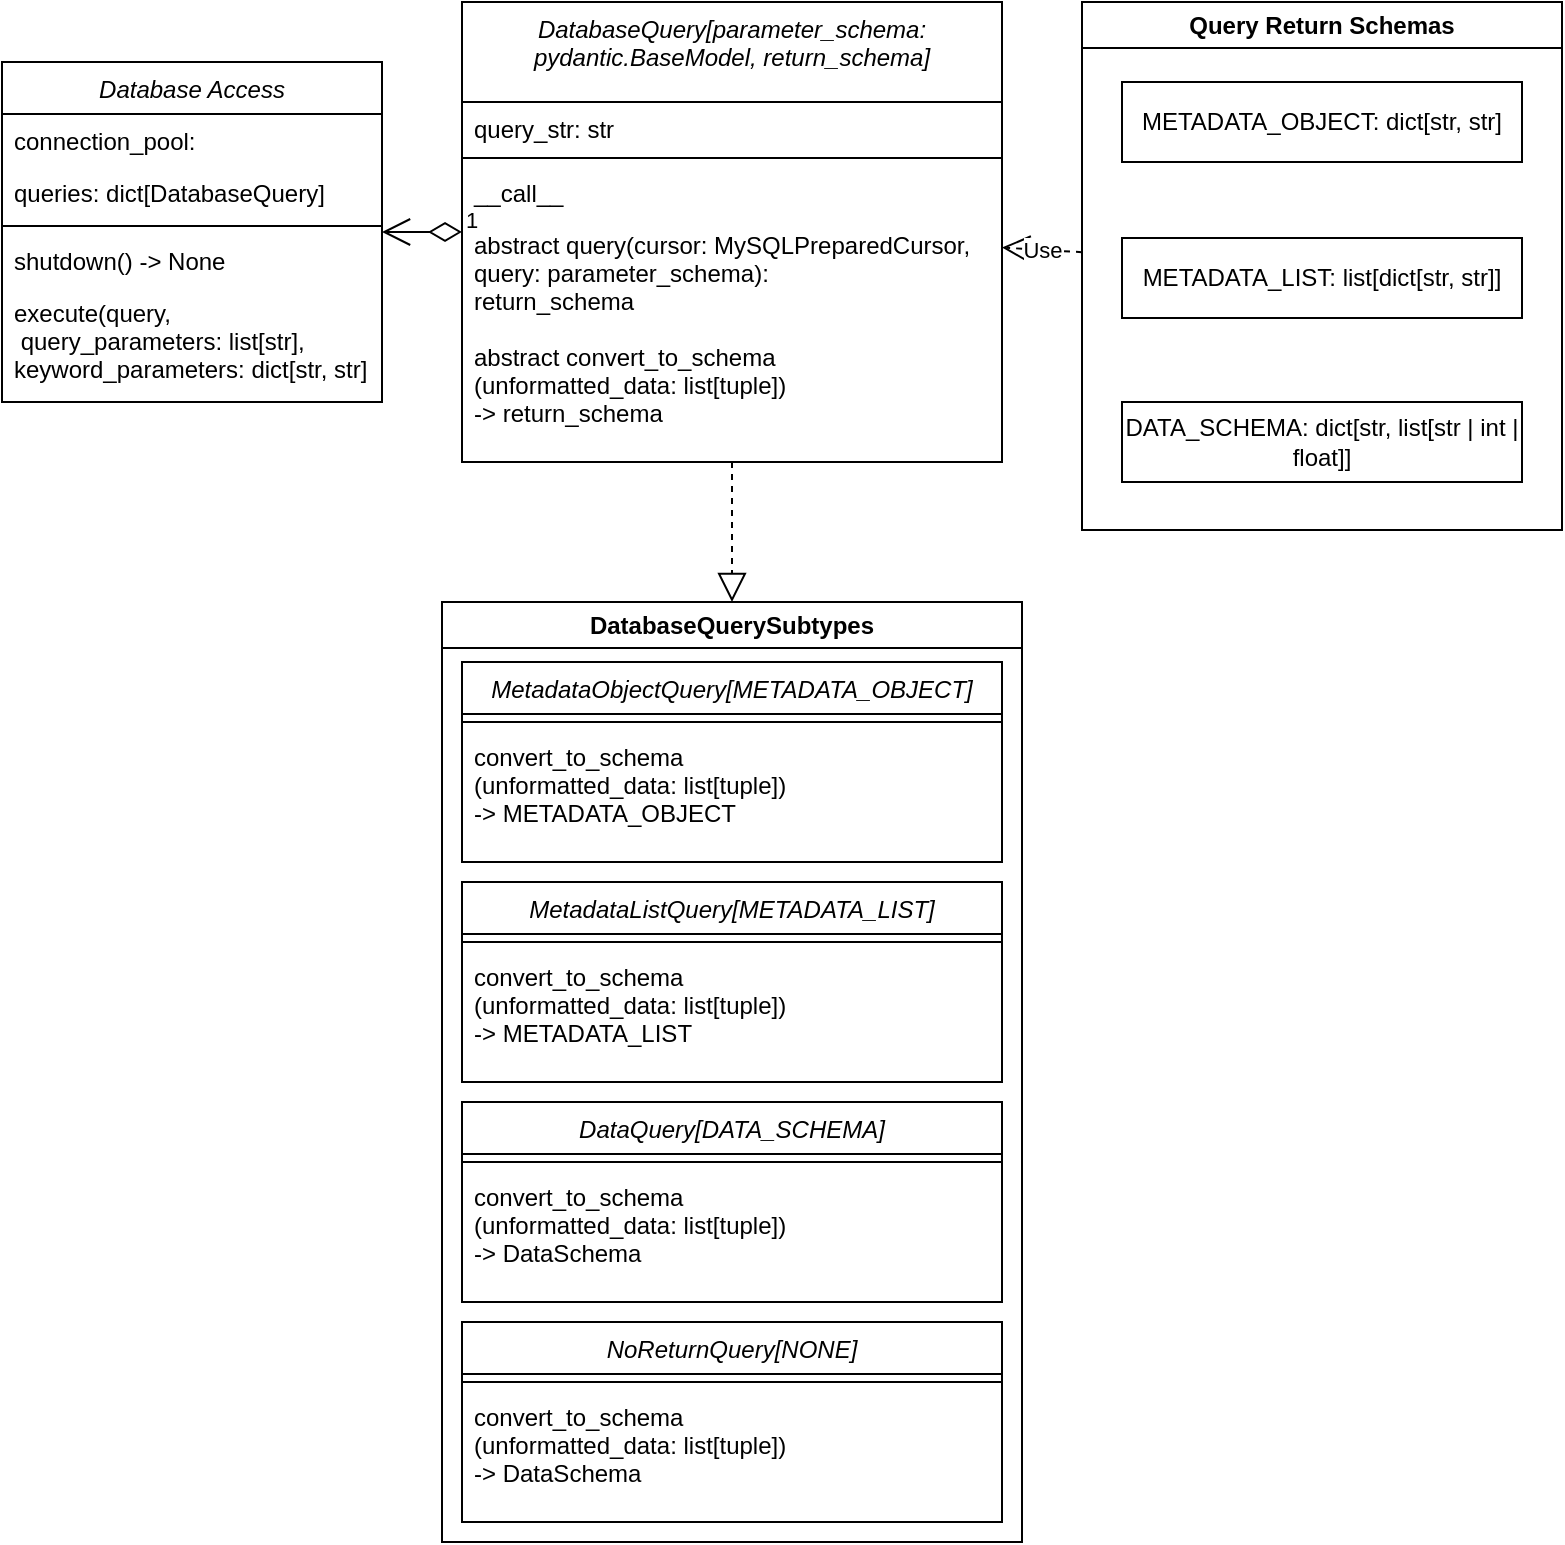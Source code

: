<mxfile version="23.1.5" type="device">
  <diagram id="C5RBs43oDa-KdzZeNtuy" name="Page-1">
    <mxGraphModel dx="439" dy="843" grid="1" gridSize="10" guides="1" tooltips="1" connect="1" arrows="1" fold="1" page="1" pageScale="1" pageWidth="827" pageHeight="1169" math="0" shadow="0">
      <root>
        <mxCell id="WIyWlLk6GJQsqaUBKTNV-0" />
        <mxCell id="WIyWlLk6GJQsqaUBKTNV-1" parent="WIyWlLk6GJQsqaUBKTNV-0" />
        <mxCell id="zkfFHV4jXpPFQw0GAbJ--0" value="Database Access" style="swimlane;fontStyle=2;align=center;verticalAlign=top;childLayout=stackLayout;horizontal=1;startSize=26;horizontalStack=0;resizeParent=1;resizeLast=0;collapsible=1;marginBottom=0;rounded=0;shadow=0;strokeWidth=1;" parent="WIyWlLk6GJQsqaUBKTNV-1" vertex="1">
          <mxGeometry x="20" y="150" width="190" height="170" as="geometry">
            <mxRectangle x="230" y="140" width="160" height="26" as="alternateBounds" />
          </mxGeometry>
        </mxCell>
        <mxCell id="zkfFHV4jXpPFQw0GAbJ--1" value="connection_pool:" style="text;align=left;verticalAlign=top;spacingLeft=4;spacingRight=4;overflow=hidden;rotatable=0;points=[[0,0.5],[1,0.5]];portConstraint=eastwest;" parent="zkfFHV4jXpPFQw0GAbJ--0" vertex="1">
          <mxGeometry y="26" width="190" height="26" as="geometry" />
        </mxCell>
        <mxCell id="QqheLPmCud8dR3OVvsNT-13" value="queries: dict[DatabaseQuery]" style="text;align=left;verticalAlign=top;spacingLeft=4;spacingRight=4;overflow=hidden;rotatable=0;points=[[0,0.5],[1,0.5]];portConstraint=eastwest;" vertex="1" parent="zkfFHV4jXpPFQw0GAbJ--0">
          <mxGeometry y="52" width="190" height="26" as="geometry" />
        </mxCell>
        <mxCell id="zkfFHV4jXpPFQw0GAbJ--4" value="" style="line;html=1;strokeWidth=1;align=left;verticalAlign=middle;spacingTop=-1;spacingLeft=3;spacingRight=3;rotatable=0;labelPosition=right;points=[];portConstraint=eastwest;" parent="zkfFHV4jXpPFQw0GAbJ--0" vertex="1">
          <mxGeometry y="78" width="190" height="8" as="geometry" />
        </mxCell>
        <mxCell id="QqheLPmCud8dR3OVvsNT-14" value="shutdown() -&gt; None" style="text;align=left;verticalAlign=top;spacingLeft=4;spacingRight=4;overflow=hidden;rotatable=0;points=[[0,0.5],[1,0.5]];portConstraint=eastwest;" vertex="1" parent="zkfFHV4jXpPFQw0GAbJ--0">
          <mxGeometry y="86" width="190" height="26" as="geometry" />
        </mxCell>
        <mxCell id="QqheLPmCud8dR3OVvsNT-15" value="execute(query,&#xa; query_parameters: list[str],&#xa;keyword_parameters: dict[str, str] " style="text;align=left;verticalAlign=top;spacingLeft=4;spacingRight=4;overflow=hidden;rotatable=0;points=[[0,0.5],[1,0.5]];portConstraint=eastwest;" vertex="1" parent="zkfFHV4jXpPFQw0GAbJ--0">
          <mxGeometry y="112" width="190" height="58" as="geometry" />
        </mxCell>
        <mxCell id="c73DewSruZr0qkrhXy-S-42" value="DatabaseQuery[parameter_schema: &#xa;pydantic.BaseModel, return_schema]" style="swimlane;fontStyle=2;align=center;verticalAlign=top;childLayout=stackLayout;horizontal=1;startSize=50;horizontalStack=0;resizeParent=1;resizeLast=0;collapsible=1;marginBottom=0;rounded=0;shadow=0;strokeWidth=1;" parent="WIyWlLk6GJQsqaUBKTNV-1" vertex="1">
          <mxGeometry x="250" y="120" width="270" height="230" as="geometry">
            <mxRectangle x="230" y="140" width="160" height="26" as="alternateBounds" />
          </mxGeometry>
        </mxCell>
        <mxCell id="c73DewSruZr0qkrhXy-S-72" value="query_str: str" style="text;align=left;verticalAlign=top;spacingLeft=4;spacingRight=4;overflow=hidden;rotatable=0;points=[[0,0.5],[1,0.5]];portConstraint=eastwest;rounded=0;shadow=0;html=0;" parent="c73DewSruZr0qkrhXy-S-42" vertex="1">
          <mxGeometry y="50" width="270" height="24" as="geometry" />
        </mxCell>
        <mxCell id="c73DewSruZr0qkrhXy-S-47" value="" style="line;html=1;strokeWidth=1;align=left;verticalAlign=middle;spacingTop=-1;spacingLeft=3;spacingRight=3;rotatable=0;labelPosition=right;points=[];portConstraint=eastwest;" parent="c73DewSruZr0qkrhXy-S-42" vertex="1">
          <mxGeometry y="74" width="270" height="8" as="geometry" />
        </mxCell>
        <mxCell id="c73DewSruZr0qkrhXy-S-48" value="__call__" style="text;align=left;verticalAlign=top;spacingLeft=4;spacingRight=4;overflow=hidden;rotatable=0;points=[[0,0.5],[1,0.5]];portConstraint=eastwest;rounded=0;shadow=0;html=0;" parent="c73DewSruZr0qkrhXy-S-42" vertex="1">
          <mxGeometry y="82" width="270" height="26" as="geometry" />
        </mxCell>
        <mxCell id="c73DewSruZr0qkrhXy-S-50" value="abstract query(cursor: MySQLPreparedCursor, &#xa;query: parameter_schema): &#xa;return_schema" style="text;align=left;verticalAlign=top;spacingLeft=4;spacingRight=4;overflow=hidden;rotatable=0;points=[[0,0.5],[1,0.5]];portConstraint=eastwest;rounded=0;shadow=0;html=0;" parent="c73DewSruZr0qkrhXy-S-42" vertex="1">
          <mxGeometry y="108" width="270" height="56" as="geometry" />
        </mxCell>
        <mxCell id="QqheLPmCud8dR3OVvsNT-9" value="abstract convert_to_schema&#xa;(unformatted_data: list[tuple]) &#xa;-&gt; return_schema" style="text;align=left;verticalAlign=top;spacingLeft=4;spacingRight=4;overflow=hidden;rotatable=0;points=[[0,0.5],[1,0.5]];portConstraint=eastwest;rounded=0;shadow=0;html=0;" vertex="1" parent="c73DewSruZr0qkrhXy-S-42">
          <mxGeometry y="164" width="270" height="56" as="geometry" />
        </mxCell>
        <mxCell id="QqheLPmCud8dR3OVvsNT-7" value="Query Return Schemas" style="swimlane;whiteSpace=wrap;html=1;" vertex="1" parent="WIyWlLk6GJQsqaUBKTNV-1">
          <mxGeometry x="560" y="120" width="240" height="264" as="geometry" />
        </mxCell>
        <mxCell id="QqheLPmCud8dR3OVvsNT-4" value="METADATA_OBJECT: dict[str, str]" style="html=1;whiteSpace=wrap;" vertex="1" parent="QqheLPmCud8dR3OVvsNT-7">
          <mxGeometry x="20" y="40" width="200" height="40" as="geometry" />
        </mxCell>
        <mxCell id="QqheLPmCud8dR3OVvsNT-5" value="METADATA_LIST: list[dict[str, str]]" style="html=1;whiteSpace=wrap;" vertex="1" parent="QqheLPmCud8dR3OVvsNT-7">
          <mxGeometry x="20" y="118" width="200" height="40" as="geometry" />
        </mxCell>
        <mxCell id="QqheLPmCud8dR3OVvsNT-6" value="DATA_SCHEMA: dict[str, list[str | int | float]]" style="html=1;whiteSpace=wrap;" vertex="1" parent="QqheLPmCud8dR3OVvsNT-7">
          <mxGeometry x="20" y="200" width="200" height="40" as="geometry" />
        </mxCell>
        <mxCell id="QqheLPmCud8dR3OVvsNT-11" value="Use" style="endArrow=open;endSize=12;dashed=1;html=1;rounded=0;" edge="1" parent="WIyWlLk6GJQsqaUBKTNV-1" source="QqheLPmCud8dR3OVvsNT-7" target="c73DewSruZr0qkrhXy-S-42">
          <mxGeometry width="160" relative="1" as="geometry">
            <mxPoint x="530" y="470" as="sourcePoint" />
            <mxPoint x="690" y="470" as="targetPoint" />
          </mxGeometry>
        </mxCell>
        <mxCell id="QqheLPmCud8dR3OVvsNT-12" value="1" style="endArrow=open;html=1;endSize=12;startArrow=diamondThin;startSize=14;startFill=0;edgeStyle=orthogonalEdgeStyle;align=left;verticalAlign=bottom;rounded=0;" edge="1" parent="WIyWlLk6GJQsqaUBKTNV-1" source="c73DewSruZr0qkrhXy-S-42" target="zkfFHV4jXpPFQw0GAbJ--0">
          <mxGeometry x="-1" y="3" relative="1" as="geometry">
            <mxPoint x="280" y="510" as="sourcePoint" />
            <mxPoint x="440" y="510" as="targetPoint" />
          </mxGeometry>
        </mxCell>
        <mxCell id="QqheLPmCud8dR3OVvsNT-22" value="" style="endArrow=block;dashed=1;endFill=0;endSize=12;html=1;rounded=0;" edge="1" parent="WIyWlLk6GJQsqaUBKTNV-1" source="c73DewSruZr0qkrhXy-S-42" target="QqheLPmCud8dR3OVvsNT-23">
          <mxGeometry width="160" relative="1" as="geometry">
            <mxPoint x="380" y="490" as="sourcePoint" />
            <mxPoint x="385" y="400" as="targetPoint" />
          </mxGeometry>
        </mxCell>
        <mxCell id="QqheLPmCud8dR3OVvsNT-23" value="DatabaseQuerySubtypes" style="swimlane;whiteSpace=wrap;html=1;" vertex="1" parent="WIyWlLk6GJQsqaUBKTNV-1">
          <mxGeometry x="240" y="420" width="290" height="470" as="geometry" />
        </mxCell>
        <mxCell id="QqheLPmCud8dR3OVvsNT-30" value="MetadataObjectQuery[METADATA_OBJECT]" style="swimlane;fontStyle=2;align=center;verticalAlign=top;childLayout=stackLayout;horizontal=1;startSize=26;horizontalStack=0;resizeParent=1;resizeLast=0;collapsible=1;marginBottom=0;rounded=0;shadow=0;strokeWidth=1;" vertex="1" parent="QqheLPmCud8dR3OVvsNT-23">
          <mxGeometry x="10" y="30" width="270" height="100" as="geometry">
            <mxRectangle x="230" y="140" width="160" height="26" as="alternateBounds" />
          </mxGeometry>
        </mxCell>
        <mxCell id="QqheLPmCud8dR3OVvsNT-31" value="" style="line;html=1;strokeWidth=1;align=left;verticalAlign=middle;spacingTop=-1;spacingLeft=3;spacingRight=3;rotatable=0;labelPosition=right;points=[];portConstraint=eastwest;" vertex="1" parent="QqheLPmCud8dR3OVvsNT-30">
          <mxGeometry y="26" width="270" height="8" as="geometry" />
        </mxCell>
        <mxCell id="QqheLPmCud8dR3OVvsNT-32" value="convert_to_schema&#xa;(unformatted_data: list[tuple]) &#xa;-&gt; METADATA_OBJECT" style="text;align=left;verticalAlign=top;spacingLeft=4;spacingRight=4;overflow=hidden;rotatable=0;points=[[0,0.5],[1,0.5]];portConstraint=eastwest;rounded=0;shadow=0;html=0;" vertex="1" parent="QqheLPmCud8dR3OVvsNT-30">
          <mxGeometry y="34" width="270" height="56" as="geometry" />
        </mxCell>
        <mxCell id="QqheLPmCud8dR3OVvsNT-24" value="MetadataListQuery[METADATA_LIST]" style="swimlane;fontStyle=2;align=center;verticalAlign=top;childLayout=stackLayout;horizontal=1;startSize=26;horizontalStack=0;resizeParent=1;resizeLast=0;collapsible=1;marginBottom=0;rounded=0;shadow=0;strokeWidth=1;" vertex="1" parent="QqheLPmCud8dR3OVvsNT-23">
          <mxGeometry x="10" y="140" width="270" height="100" as="geometry">
            <mxRectangle x="230" y="140" width="160" height="26" as="alternateBounds" />
          </mxGeometry>
        </mxCell>
        <mxCell id="QqheLPmCud8dR3OVvsNT-26" value="" style="line;html=1;strokeWidth=1;align=left;verticalAlign=middle;spacingTop=-1;spacingLeft=3;spacingRight=3;rotatable=0;labelPosition=right;points=[];portConstraint=eastwest;" vertex="1" parent="QqheLPmCud8dR3OVvsNT-24">
          <mxGeometry y="26" width="270" height="8" as="geometry" />
        </mxCell>
        <mxCell id="QqheLPmCud8dR3OVvsNT-29" value="convert_to_schema&#xa;(unformatted_data: list[tuple]) &#xa;-&gt; METADATA_LIST" style="text;align=left;verticalAlign=top;spacingLeft=4;spacingRight=4;overflow=hidden;rotatable=0;points=[[0,0.5],[1,0.5]];portConstraint=eastwest;rounded=0;shadow=0;html=0;" vertex="1" parent="QqheLPmCud8dR3OVvsNT-24">
          <mxGeometry y="34" width="270" height="56" as="geometry" />
        </mxCell>
        <mxCell id="QqheLPmCud8dR3OVvsNT-33" value="DataQuery[DATA_SCHEMA]" style="swimlane;fontStyle=2;align=center;verticalAlign=top;childLayout=stackLayout;horizontal=1;startSize=26;horizontalStack=0;resizeParent=1;resizeLast=0;collapsible=1;marginBottom=0;rounded=0;shadow=0;strokeWidth=1;" vertex="1" parent="QqheLPmCud8dR3OVvsNT-23">
          <mxGeometry x="10" y="250" width="270" height="100" as="geometry">
            <mxRectangle x="230" y="140" width="160" height="26" as="alternateBounds" />
          </mxGeometry>
        </mxCell>
        <mxCell id="QqheLPmCud8dR3OVvsNT-34" value="" style="line;html=1;strokeWidth=1;align=left;verticalAlign=middle;spacingTop=-1;spacingLeft=3;spacingRight=3;rotatable=0;labelPosition=right;points=[];portConstraint=eastwest;" vertex="1" parent="QqheLPmCud8dR3OVvsNT-33">
          <mxGeometry y="26" width="270" height="8" as="geometry" />
        </mxCell>
        <mxCell id="QqheLPmCud8dR3OVvsNT-35" value="convert_to_schema&#xa;(unformatted_data: list[tuple]) &#xa;-&gt; DataSchema" style="text;align=left;verticalAlign=top;spacingLeft=4;spacingRight=4;overflow=hidden;rotatable=0;points=[[0,0.5],[1,0.5]];portConstraint=eastwest;rounded=0;shadow=0;html=0;" vertex="1" parent="QqheLPmCud8dR3OVvsNT-33">
          <mxGeometry y="34" width="270" height="56" as="geometry" />
        </mxCell>
        <mxCell id="QqheLPmCud8dR3OVvsNT-38" value="NoReturnQuery[NONE]" style="swimlane;fontStyle=2;align=center;verticalAlign=top;childLayout=stackLayout;horizontal=1;startSize=26;horizontalStack=0;resizeParent=1;resizeLast=0;collapsible=1;marginBottom=0;rounded=0;shadow=0;strokeWidth=1;" vertex="1" parent="QqheLPmCud8dR3OVvsNT-23">
          <mxGeometry x="10" y="360" width="270" height="100" as="geometry">
            <mxRectangle x="230" y="140" width="160" height="26" as="alternateBounds" />
          </mxGeometry>
        </mxCell>
        <mxCell id="QqheLPmCud8dR3OVvsNT-39" value="" style="line;html=1;strokeWidth=1;align=left;verticalAlign=middle;spacingTop=-1;spacingLeft=3;spacingRight=3;rotatable=0;labelPosition=right;points=[];portConstraint=eastwest;" vertex="1" parent="QqheLPmCud8dR3OVvsNT-38">
          <mxGeometry y="26" width="270" height="8" as="geometry" />
        </mxCell>
        <mxCell id="QqheLPmCud8dR3OVvsNT-40" value="convert_to_schema&#xa;(unformatted_data: list[tuple]) &#xa;-&gt; DataSchema" style="text;align=left;verticalAlign=top;spacingLeft=4;spacingRight=4;overflow=hidden;rotatable=0;points=[[0,0.5],[1,0.5]];portConstraint=eastwest;rounded=0;shadow=0;html=0;" vertex="1" parent="QqheLPmCud8dR3OVvsNT-38">
          <mxGeometry y="34" width="270" height="56" as="geometry" />
        </mxCell>
      </root>
    </mxGraphModel>
  </diagram>
</mxfile>
